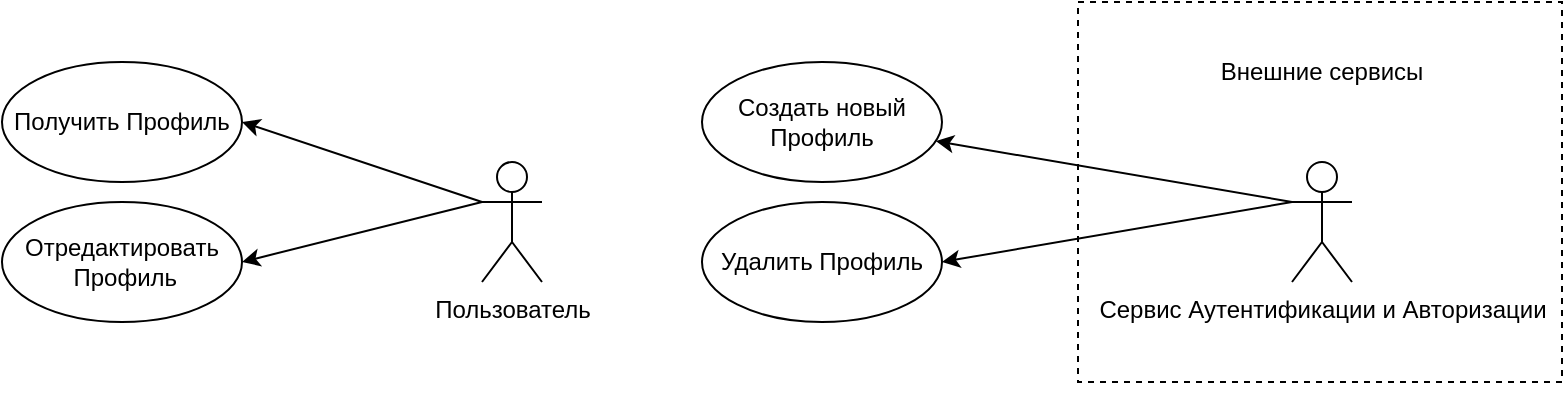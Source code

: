 <mxfile version="26.0.16">
  <diagram name="Страница — 1" id="LDmB1OvMdF-QmFk6Qm8B">
    <mxGraphModel dx="1050" dy="522" grid="1" gridSize="10" guides="1" tooltips="1" connect="1" arrows="1" fold="1" page="1" pageScale="1" pageWidth="2336" pageHeight="1654" math="0" shadow="0">
      <root>
        <mxCell id="0" />
        <mxCell id="1" parent="0" />
        <mxCell id="Ar7VTaamPSCHCqMAzxKv-17" style="rounded=0;orthogonalLoop=1;jettySize=auto;html=1;exitX=0;exitY=0.333;exitDx=0;exitDy=0;exitPerimeter=0;entryX=1;entryY=0.5;entryDx=0;entryDy=0;" parent="1" source="Ar7VTaamPSCHCqMAzxKv-1" target="Ar7VTaamPSCHCqMAzxKv-14" edge="1">
          <mxGeometry relative="1" as="geometry" />
        </mxCell>
        <mxCell id="Ar7VTaamPSCHCqMAzxKv-18" style="rounded=0;orthogonalLoop=1;jettySize=auto;html=1;exitX=0;exitY=0.333;exitDx=0;exitDy=0;exitPerimeter=0;entryX=1;entryY=0.5;entryDx=0;entryDy=0;" parent="1" source="Ar7VTaamPSCHCqMAzxKv-1" target="Ar7VTaamPSCHCqMAzxKv-13" edge="1">
          <mxGeometry relative="1" as="geometry" />
        </mxCell>
        <mxCell id="Ar7VTaamPSCHCqMAzxKv-1" value="Пользователь" style="shape=umlActor;verticalLabelPosition=bottom;verticalAlign=top;html=1;outlineConnect=0;" parent="1" vertex="1">
          <mxGeometry x="710" y="520" width="30" height="60" as="geometry" />
        </mxCell>
        <mxCell id="Ar7VTaamPSCHCqMAzxKv-13" value="Отредактировать&lt;br&gt;&lt;div&gt;&lt;span style=&quot;color: rgba(0, 0, 0, 0); font-family: monospace; font-size: 0px; text-align: start; text-wrap-mode: nowrap; background-color: transparent;&quot;&gt;%3CmxGraphModel%3E%3Croot%3E%3CmxCell%20id%3D%220%22%2F%3E%3CmxCell%20id%3D%221%22%20parent%3D%220%22%2F%3E%3CmxCell%20id%3D%222%22%20value%3D%22%D0%A1%D0%BE%D0%B7%D0%B4%D0%B0%D1%82%D1%8C%20%D1%84%D0%B0%D0%BA%D1%82%20%D0%BF%D1%80%D0%B8%D1%85%D0%BE%D0%B4%D0%B0%20%D0%BA%D0%BD%D0%B8%D0%B3%D0%B8%22%20style%3D%22ellipse%3BwhiteSpace%3Dwrap%3Bhtml%3D1%3B%22%20vertex%3D%221%22%20parent%3D%221%22%3E%3CmxGeometry%20x%3D%22620%22%20y%3D%22410%22%20width%3D%22120%22%20height%3D%2280%22%20as%3D%22geometry%22%2F%3E%3C%2FmxCell%3E%3C%2Froot%3E%3C%2FmxGraphModel%3E&lt;/span&gt;&amp;nbsp;Профиль&lt;/div&gt;" style="ellipse;whiteSpace=wrap;html=1;" parent="1" vertex="1">
          <mxGeometry x="470" y="540" width="120" height="60" as="geometry" />
        </mxCell>
        <mxCell id="Ar7VTaamPSCHCqMAzxKv-14" value="Получить&lt;span style=&quot;background-color: transparent; color: light-dark(rgb(0, 0, 0), rgb(255, 255, 255));&quot;&gt;&amp;nbsp;Профиль&lt;/span&gt;" style="ellipse;whiteSpace=wrap;html=1;" parent="1" vertex="1">
          <mxGeometry x="470" y="470" width="120" height="60" as="geometry" />
        </mxCell>
        <mxCell id="Ar7VTaamPSCHCqMAzxKv-20" value="" style="whiteSpace=wrap;html=1;dashed=1;" parent="1" vertex="1">
          <mxGeometry x="1008" y="440" width="242" height="190" as="geometry" />
        </mxCell>
        <mxCell id="Ar7VTaamPSCHCqMAzxKv-21" value="Внешние сервисы" style="text;html=1;align=center;verticalAlign=middle;whiteSpace=wrap;rounded=0;" parent="1" vertex="1">
          <mxGeometry x="1045" y="460" width="170" height="30" as="geometry" />
        </mxCell>
        <mxCell id="Ar7VTaamPSCHCqMAzxKv-34" style="rounded=0;orthogonalLoop=1;jettySize=auto;html=1;exitX=0;exitY=0.333;exitDx=0;exitDy=0;exitPerimeter=0;" parent="1" source="Ar7VTaamPSCHCqMAzxKv-30" target="Ar7VTaamPSCHCqMAzxKv-31" edge="1">
          <mxGeometry relative="1" as="geometry" />
        </mxCell>
        <mxCell id="Ar7VTaamPSCHCqMAzxKv-35" style="rounded=0;orthogonalLoop=1;jettySize=auto;html=1;exitX=0;exitY=0.333;exitDx=0;exitDy=0;exitPerimeter=0;entryX=1;entryY=0.5;entryDx=0;entryDy=0;" parent="1" source="Ar7VTaamPSCHCqMAzxKv-30" target="Ar7VTaamPSCHCqMAzxKv-32" edge="1">
          <mxGeometry relative="1" as="geometry" />
        </mxCell>
        <mxCell id="Ar7VTaamPSCHCqMAzxKv-30" value="Сервис Аутентификации и Авторизации" style="shape=umlActor;verticalLabelPosition=bottom;verticalAlign=top;html=1;outlineConnect=0;" parent="1" vertex="1">
          <mxGeometry x="1115" y="520" width="30" height="60" as="geometry" />
        </mxCell>
        <mxCell id="Ar7VTaamPSCHCqMAzxKv-31" value="Создать новый Профиль" style="ellipse;whiteSpace=wrap;html=1;" parent="1" vertex="1">
          <mxGeometry x="820" y="470" width="120" height="60" as="geometry" />
        </mxCell>
        <mxCell id="Ar7VTaamPSCHCqMAzxKv-32" value="Удалить Профиль" style="ellipse;whiteSpace=wrap;html=1;" parent="1" vertex="1">
          <mxGeometry x="820" y="540" width="120" height="60" as="geometry" />
        </mxCell>
        <mxCell id="Ar7VTaamPSCHCqMAzxKv-36" style="edgeStyle=orthogonalEdgeStyle;rounded=0;orthogonalLoop=1;jettySize=auto;html=1;exitX=0.5;exitY=1;exitDx=0;exitDy=0;" parent="1" source="Ar7VTaamPSCHCqMAzxKv-20" target="Ar7VTaamPSCHCqMAzxKv-20" edge="1">
          <mxGeometry relative="1" as="geometry" />
        </mxCell>
      </root>
    </mxGraphModel>
  </diagram>
</mxfile>
